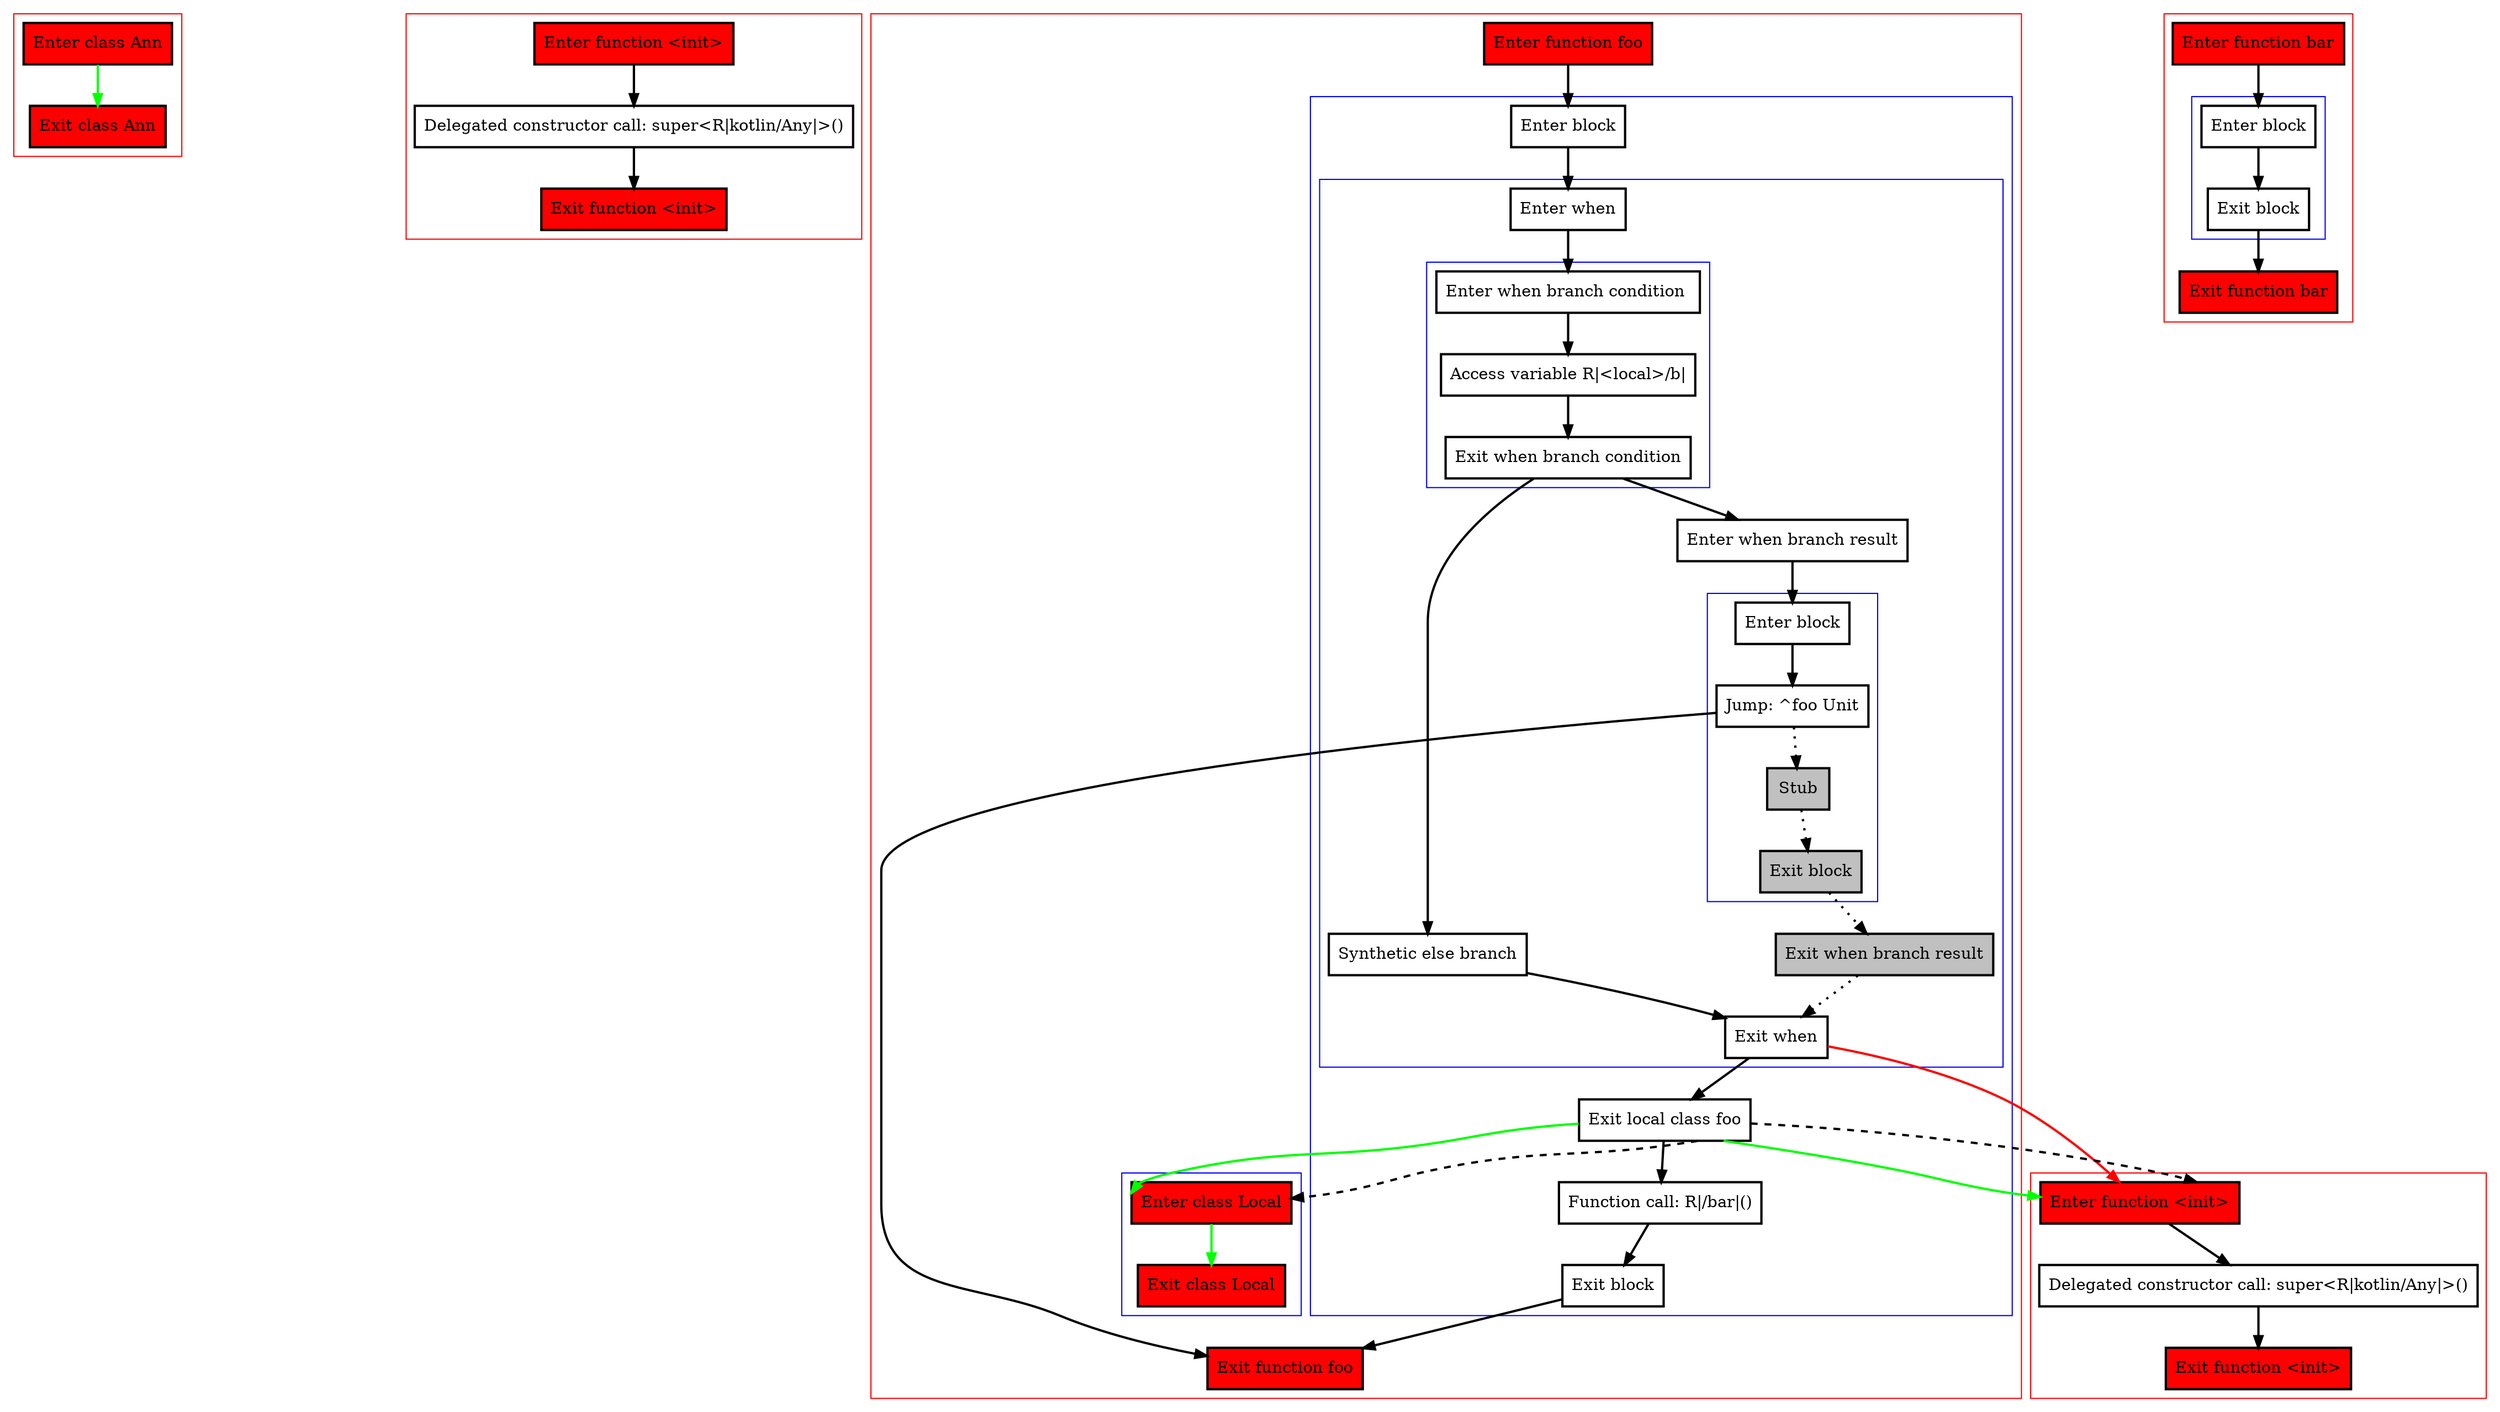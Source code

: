 digraph annotatedLocalClass_kt {
    graph [nodesep=3]
    node [shape=box penwidth=2]
    edge [penwidth=2]

    subgraph cluster_0 {
        color=red
        0 [label="Enter class Ann" style="filled" fillcolor=red];
        1 [label="Exit class Ann" style="filled" fillcolor=red];
    }
    0 -> {1} [color=green];

    subgraph cluster_1 {
        color=red
        2 [label="Enter function <init>" style="filled" fillcolor=red];
        3 [label="Delegated constructor call: super<R|kotlin/Any|>()"];
        4 [label="Exit function <init>" style="filled" fillcolor=red];
    }
    2 -> {3};
    3 -> {4};

    subgraph cluster_2 {
        color=red
        5 [label="Enter function foo" style="filled" fillcolor=red];
        subgraph cluster_3 {
            color=blue
            6 [label="Enter block"];
            subgraph cluster_4 {
                color=blue
                7 [label="Enter when"];
                subgraph cluster_5 {
                    color=blue
                    8 [label="Enter when branch condition "];
                    9 [label="Access variable R|<local>/b|"];
                    10 [label="Exit when branch condition"];
                }
                11 [label="Synthetic else branch"];
                12 [label="Enter when branch result"];
                subgraph cluster_6 {
                    color=blue
                    13 [label="Enter block"];
                    14 [label="Jump: ^foo Unit"];
                    15 [label="Stub" style="filled" fillcolor=gray];
                    16 [label="Exit block" style="filled" fillcolor=gray];
                }
                17 [label="Exit when branch result" style="filled" fillcolor=gray];
                18 [label="Exit when"];
            }
            19 [label="Exit local class foo"];
            20 [label="Function call: R|/bar|()"];
            21 [label="Exit block"];
        }
        subgraph cluster_7 {
            color=blue
            23 [label="Enter class Local" style="filled" fillcolor=red];
            24 [label="Exit class Local" style="filled" fillcolor=red];
        }
        22 [label="Exit function foo" style="filled" fillcolor=red];
    }
    5 -> {6};
    6 -> {7};
    7 -> {8};
    8 -> {9};
    9 -> {10};
    10 -> {12 11};
    11 -> {18};
    12 -> {13};
    13 -> {14};
    14 -> {22};
    14 -> {15} [style=dotted];
    15 -> {16} [style=dotted];
    16 -> {17} [style=dotted];
    17 -> {18} [style=dotted];
    18 -> {19};
    18 -> {25} [color=red];
    19 -> {20};
    19 -> {25 23} [color=green];
    19 -> {25 23} [style=dashed];
    20 -> {21};
    21 -> {22};
    23 -> {24} [color=green];

    subgraph cluster_8 {
        color=red
        25 [label="Enter function <init>" style="filled" fillcolor=red];
        26 [label="Delegated constructor call: super<R|kotlin/Any|>()"];
        27 [label="Exit function <init>" style="filled" fillcolor=red];
    }
    25 -> {26};
    26 -> {27};

    subgraph cluster_9 {
        color=red
        28 [label="Enter function bar" style="filled" fillcolor=red];
        subgraph cluster_10 {
            color=blue
            29 [label="Enter block"];
            30 [label="Exit block"];
        }
        31 [label="Exit function bar" style="filled" fillcolor=red];
    }
    28 -> {29};
    29 -> {30};
    30 -> {31};

}
